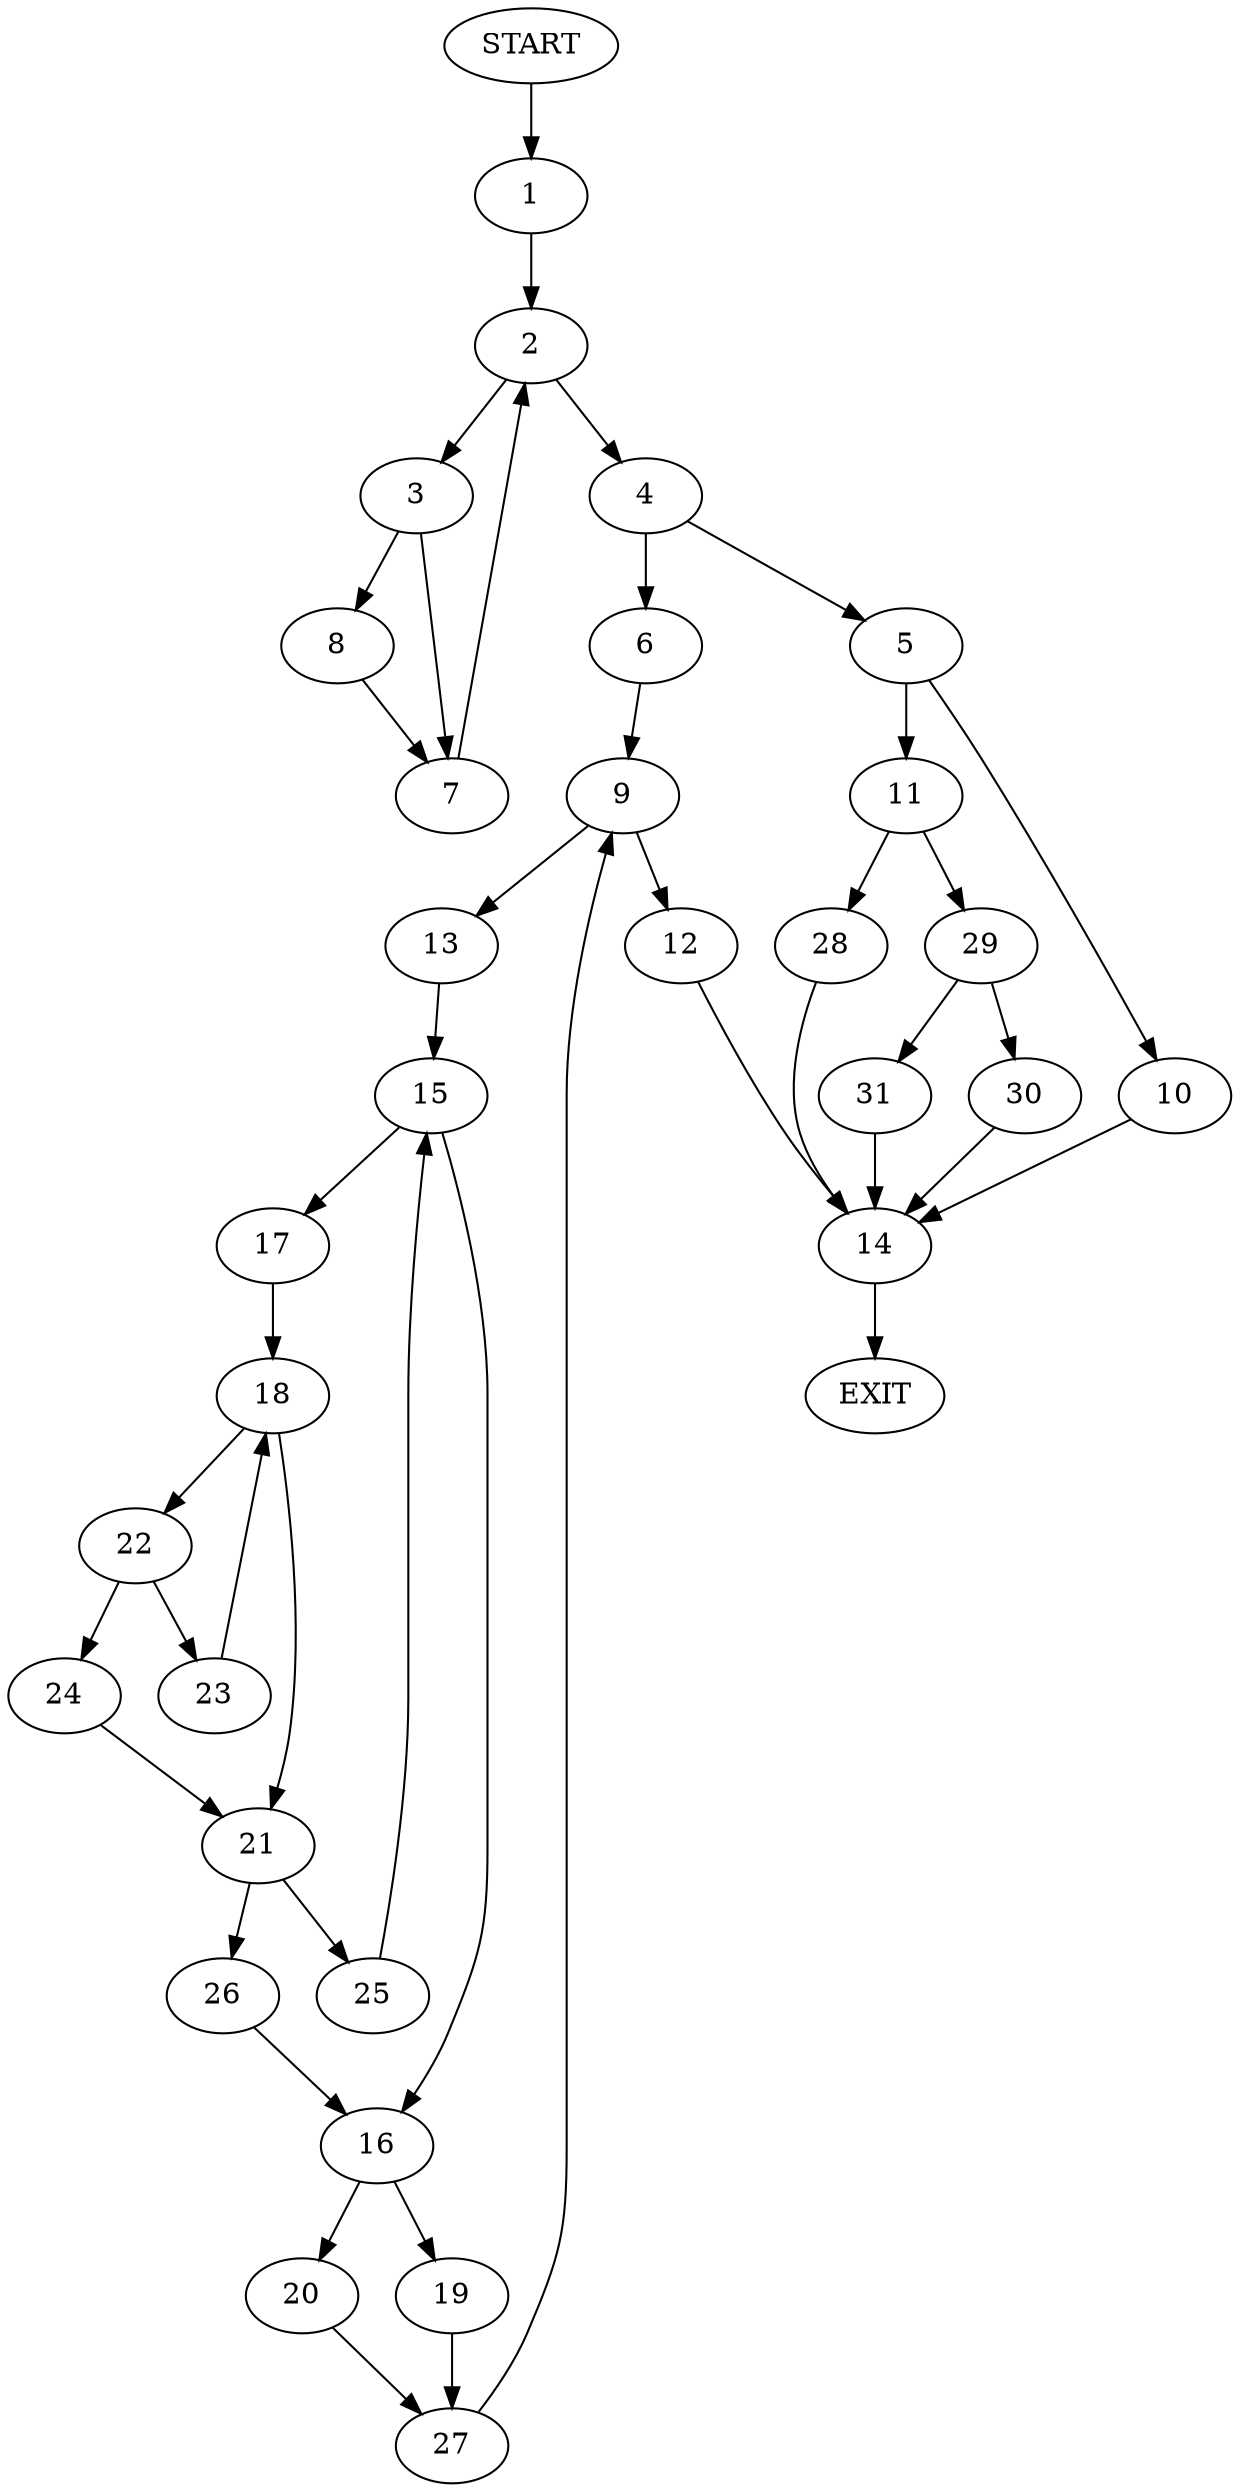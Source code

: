 digraph {
0 [label="START"]
32 [label="EXIT"]
0 -> 1
1 -> 2
2 -> 3
2 -> 4
4 -> 5
4 -> 6
3 -> 7
3 -> 8
7 -> 2
8 -> 7
6 -> 9
5 -> 10
5 -> 11
9 -> 12
9 -> 13
12 -> 14
13 -> 15
15 -> 16
15 -> 17
17 -> 18
16 -> 19
16 -> 20
18 -> 21
18 -> 22
22 -> 23
22 -> 24
21 -> 25
21 -> 26
23 -> 18
24 -> 21
26 -> 16
25 -> 15
19 -> 27
20 -> 27
27 -> 9
14 -> 32
11 -> 28
11 -> 29
10 -> 14
28 -> 14
29 -> 30
29 -> 31
30 -> 14
31 -> 14
}
